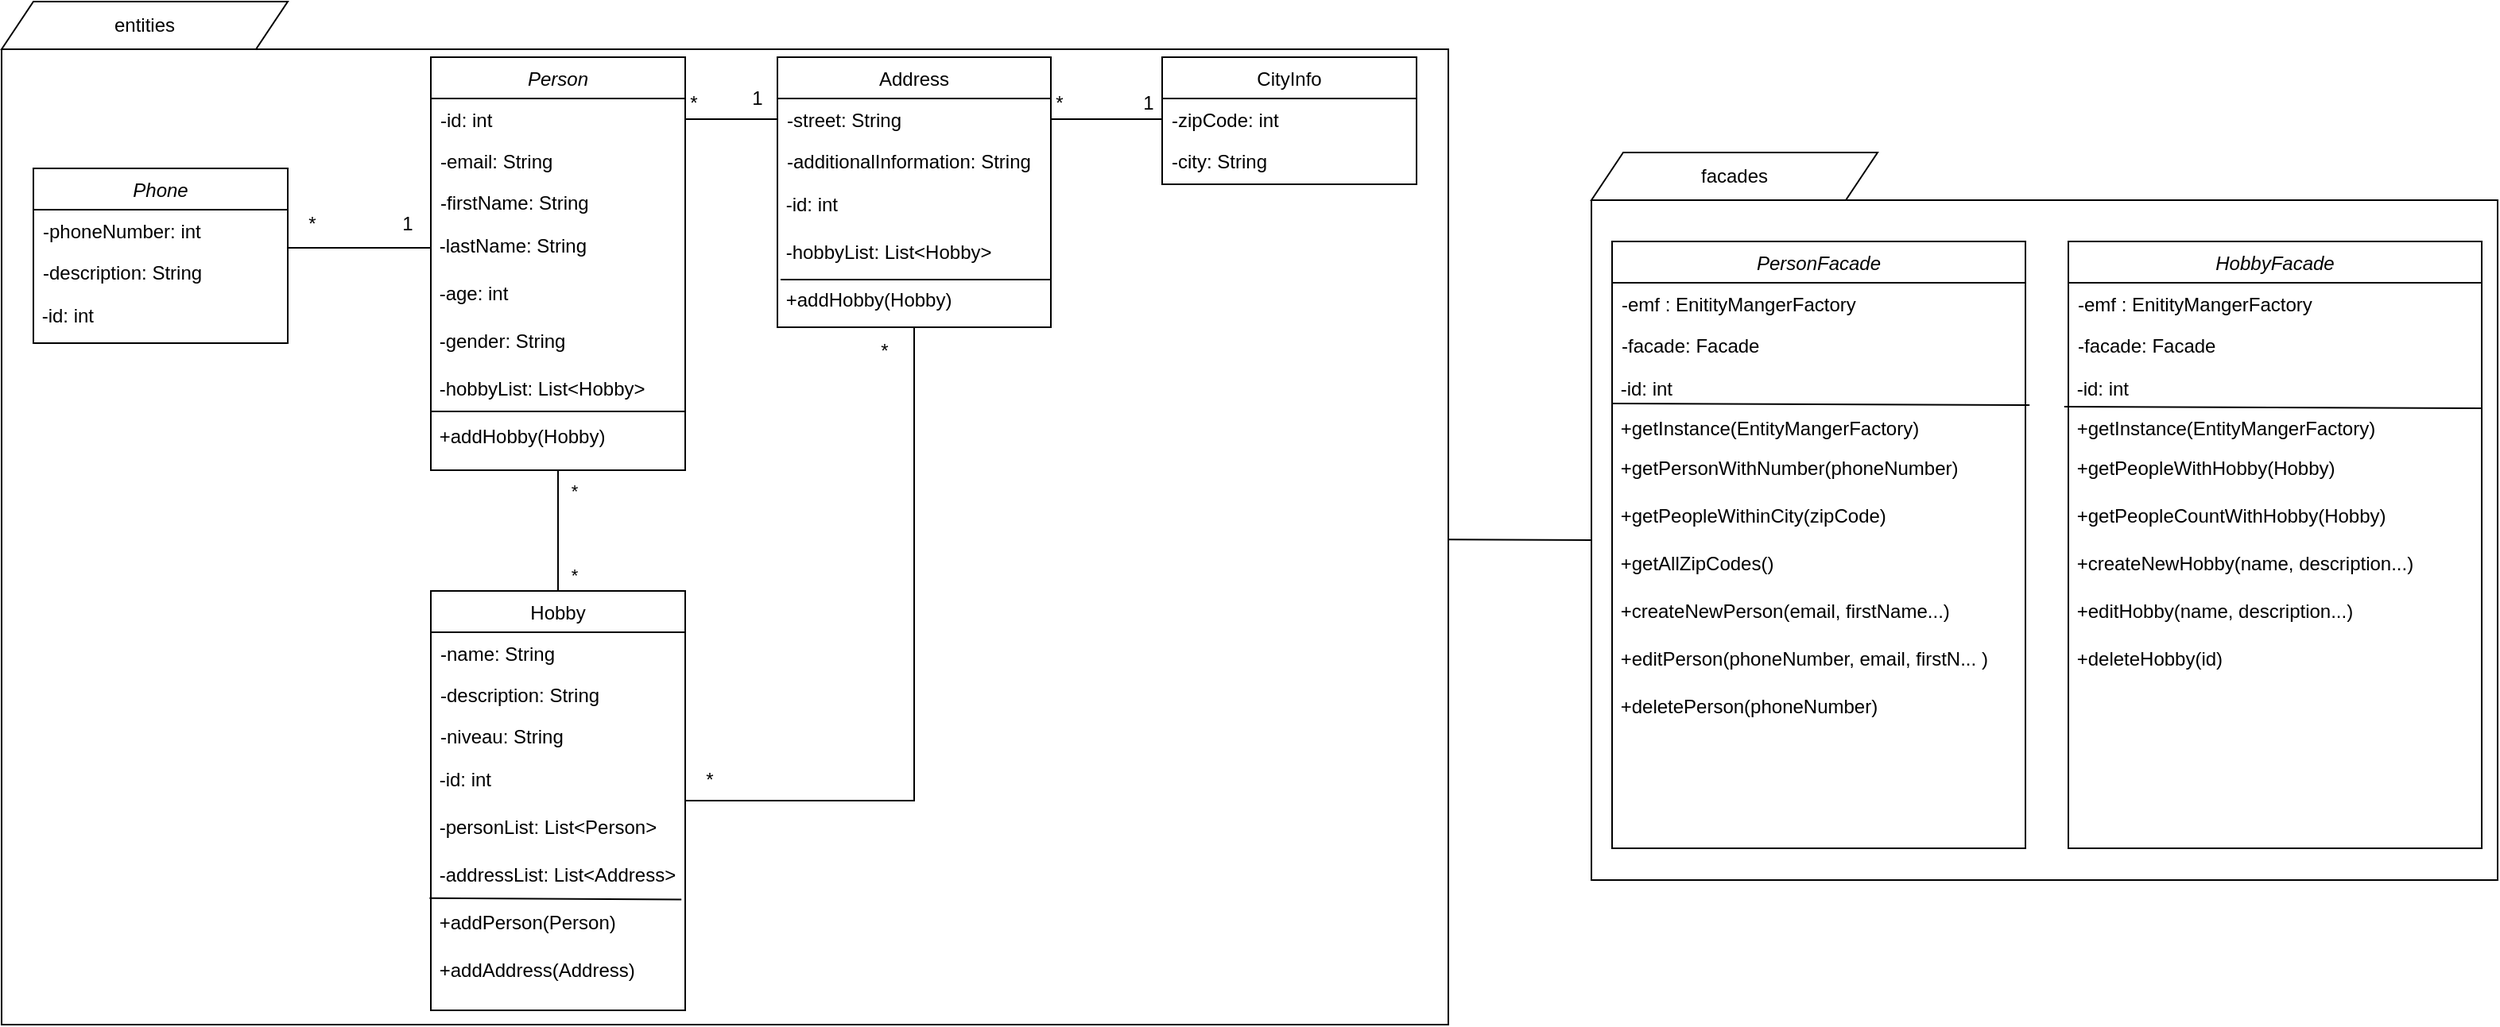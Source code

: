 <mxfile version="20.3.7" type="github">
  <diagram id="C5RBs43oDa-KdzZeNtuy" name="Page-1">
    <mxGraphModel dx="1038" dy="579" grid="1" gridSize="10" guides="1" tooltips="1" connect="1" arrows="1" fold="1" page="1" pageScale="1" pageWidth="827" pageHeight="1169" math="0" shadow="0">
      <root>
        <mxCell id="WIyWlLk6GJQsqaUBKTNV-0" />
        <mxCell id="WIyWlLk6GJQsqaUBKTNV-1" parent="WIyWlLk6GJQsqaUBKTNV-0" />
        <mxCell id="44" value="" style="rounded=0;whiteSpace=wrap;html=1;" parent="WIyWlLk6GJQsqaUBKTNV-1" vertex="1">
          <mxGeometry x="1020" y="210" width="570" height="428" as="geometry" />
        </mxCell>
        <mxCell id="45" value="facades" style="shape=parallelogram;perimeter=parallelogramPerimeter;whiteSpace=wrap;html=1;fixedSize=1;" parent="WIyWlLk6GJQsqaUBKTNV-1" vertex="1">
          <mxGeometry x="1020" y="180" width="180" height="30" as="geometry" />
        </mxCell>
        <mxCell id="8" value="" style="rounded=0;whiteSpace=wrap;html=1;" parent="WIyWlLk6GJQsqaUBKTNV-1" vertex="1">
          <mxGeometry x="20" y="115" width="910" height="614" as="geometry" />
        </mxCell>
        <mxCell id="zkfFHV4jXpPFQw0GAbJ--0" value="Person" style="swimlane;fontStyle=2;align=center;verticalAlign=top;childLayout=stackLayout;horizontal=1;startSize=26;horizontalStack=0;resizeParent=1;resizeLast=0;collapsible=1;marginBottom=0;rounded=0;shadow=0;strokeWidth=1;strokeColor=default;swimlaneLine=1;fixDash=0;" parent="WIyWlLk6GJQsqaUBKTNV-1" vertex="1">
          <mxGeometry x="290" y="120" width="160" height="260" as="geometry">
            <mxRectangle x="230" y="140" width="160" height="26" as="alternateBounds" />
          </mxGeometry>
        </mxCell>
        <mxCell id="zkfFHV4jXpPFQw0GAbJ--1" value="-id: int" style="text;align=left;verticalAlign=top;spacingLeft=4;spacingRight=4;overflow=hidden;rotatable=0;points=[[0,0.5],[1,0.5]];portConstraint=eastwest;" parent="zkfFHV4jXpPFQw0GAbJ--0" vertex="1">
          <mxGeometry y="26" width="160" height="26" as="geometry" />
        </mxCell>
        <mxCell id="zkfFHV4jXpPFQw0GAbJ--2" value="-email: String" style="text;align=left;verticalAlign=top;spacingLeft=4;spacingRight=4;overflow=hidden;rotatable=0;points=[[0,0.5],[1,0.5]];portConstraint=eastwest;rounded=0;shadow=0;html=0;" parent="zkfFHV4jXpPFQw0GAbJ--0" vertex="1">
          <mxGeometry y="52" width="160" height="26" as="geometry" />
        </mxCell>
        <mxCell id="zkfFHV4jXpPFQw0GAbJ--3" value="-firstName: String" style="text;align=left;verticalAlign=top;spacingLeft=4;spacingRight=4;overflow=hidden;rotatable=0;points=[[0,0.5],[1,0.5]];portConstraint=eastwest;rounded=0;shadow=0;html=0;" parent="zkfFHV4jXpPFQw0GAbJ--0" vertex="1">
          <mxGeometry y="78" width="160" height="26" as="geometry" />
        </mxCell>
        <mxCell id="62KvGm4_gtjgzo9ksJAl-0" value="&amp;nbsp;-lastName: String" style="text;html=1;align=left;verticalAlign=middle;resizable=0;points=[];autosize=1;strokeColor=none;fillColor=none;" parent="zkfFHV4jXpPFQw0GAbJ--0" vertex="1">
          <mxGeometry y="104" width="160" height="30" as="geometry" />
        </mxCell>
        <mxCell id="izl3EK1avpqYizuEz5Gp-2" value="&amp;nbsp;-age: int" style="text;html=1;align=left;verticalAlign=middle;resizable=0;points=[];autosize=1;strokeColor=none;fillColor=none;" parent="zkfFHV4jXpPFQw0GAbJ--0" vertex="1">
          <mxGeometry y="134" width="160" height="30" as="geometry" />
        </mxCell>
        <mxCell id="izl3EK1avpqYizuEz5Gp-3" value="&amp;nbsp;-gender: String" style="text;html=1;align=left;verticalAlign=middle;resizable=0;points=[];autosize=1;strokeColor=none;fillColor=none;" parent="zkfFHV4jXpPFQw0GAbJ--0" vertex="1">
          <mxGeometry y="164" width="160" height="30" as="geometry" />
        </mxCell>
        <mxCell id="izl3EK1avpqYizuEz5Gp-29" value="&amp;nbsp;-hobbyList: List&amp;lt;Hobby&amp;gt;" style="text;html=1;align=left;verticalAlign=middle;resizable=0;points=[];autosize=1;strokeColor=none;fillColor=none;" parent="zkfFHV4jXpPFQw0GAbJ--0" vertex="1">
          <mxGeometry y="194" width="160" height="30" as="geometry" />
        </mxCell>
        <mxCell id="izl3EK1avpqYizuEz5Gp-31" value="&amp;nbsp;+addHobby(Hobby)" style="text;html=1;align=left;verticalAlign=middle;resizable=0;points=[];autosize=1;strokeColor=none;fillColor=none;" parent="zkfFHV4jXpPFQw0GAbJ--0" vertex="1">
          <mxGeometry y="224" width="160" height="30" as="geometry" />
        </mxCell>
        <mxCell id="zkfFHV4jXpPFQw0GAbJ--17" value="Address" style="swimlane;fontStyle=0;align=center;verticalAlign=top;childLayout=stackLayout;horizontal=1;startSize=26;horizontalStack=0;resizeParent=1;resizeLast=0;collapsible=1;marginBottom=0;rounded=0;shadow=0;strokeWidth=1;" parent="WIyWlLk6GJQsqaUBKTNV-1" vertex="1">
          <mxGeometry x="508" y="120" width="172" height="170" as="geometry">
            <mxRectangle x="550" y="140" width="160" height="26" as="alternateBounds" />
          </mxGeometry>
        </mxCell>
        <mxCell id="zkfFHV4jXpPFQw0GAbJ--18" value="-street: String" style="text;align=left;verticalAlign=top;spacingLeft=4;spacingRight=4;overflow=hidden;rotatable=0;points=[[0,0.5],[1,0.5]];portConstraint=eastwest;" parent="zkfFHV4jXpPFQw0GAbJ--17" vertex="1">
          <mxGeometry y="26" width="172" height="26" as="geometry" />
        </mxCell>
        <mxCell id="zkfFHV4jXpPFQw0GAbJ--19" value="-additionalInformation: String" style="text;align=left;verticalAlign=top;spacingLeft=4;spacingRight=4;overflow=hidden;rotatable=0;points=[[0,0.5],[1,0.5]];portConstraint=eastwest;rounded=0;shadow=0;html=0;" parent="zkfFHV4jXpPFQw0GAbJ--17" vertex="1">
          <mxGeometry y="52" width="172" height="26" as="geometry" />
        </mxCell>
        <mxCell id="izl3EK1avpqYizuEz5Gp-33" value="&amp;nbsp;-id: int" style="text;html=1;align=left;verticalAlign=middle;resizable=0;points=[];autosize=1;strokeColor=none;fillColor=none;" parent="zkfFHV4jXpPFQw0GAbJ--17" vertex="1">
          <mxGeometry y="78" width="172" height="30" as="geometry" />
        </mxCell>
        <mxCell id="izl3EK1avpqYizuEz5Gp-52" value="&amp;nbsp;-hobbyList: List&amp;lt;Hobby&amp;gt;" style="text;html=1;align=left;verticalAlign=middle;resizable=0;points=[];autosize=1;strokeColor=none;fillColor=none;" parent="zkfFHV4jXpPFQw0GAbJ--17" vertex="1">
          <mxGeometry y="108" width="172" height="30" as="geometry" />
        </mxCell>
        <mxCell id="izl3EK1avpqYizuEz5Gp-54" value="&amp;nbsp;+addHobby(Hobby)" style="text;html=1;align=left;verticalAlign=middle;resizable=0;points=[];autosize=1;strokeColor=none;fillColor=none;" parent="zkfFHV4jXpPFQw0GAbJ--17" vertex="1">
          <mxGeometry y="138" width="172" height="30" as="geometry" />
        </mxCell>
        <mxCell id="62KvGm4_gtjgzo9ksJAl-3" value="Phone" style="swimlane;fontStyle=2;align=center;verticalAlign=top;childLayout=stackLayout;horizontal=1;startSize=26;horizontalStack=0;resizeParent=1;resizeLast=0;collapsible=1;marginBottom=0;rounded=0;shadow=0;strokeWidth=1;" parent="WIyWlLk6GJQsqaUBKTNV-1" vertex="1">
          <mxGeometry x="40" y="190" width="160" height="110" as="geometry">
            <mxRectangle x="230" y="140" width="160" height="26" as="alternateBounds" />
          </mxGeometry>
        </mxCell>
        <mxCell id="62KvGm4_gtjgzo9ksJAl-4" value="-phoneNumber: int" style="text;align=left;verticalAlign=top;spacingLeft=4;spacingRight=4;overflow=hidden;rotatable=0;points=[[0,0.5],[1,0.5]];portConstraint=eastwest;" parent="62KvGm4_gtjgzo9ksJAl-3" vertex="1">
          <mxGeometry y="26" width="160" height="26" as="geometry" />
        </mxCell>
        <mxCell id="62KvGm4_gtjgzo9ksJAl-5" value="-description: String" style="text;align=left;verticalAlign=top;spacingLeft=4;spacingRight=4;overflow=hidden;rotatable=0;points=[[0,0.5],[1,0.5]];portConstraint=eastwest;rounded=0;shadow=0;html=0;" parent="62KvGm4_gtjgzo9ksJAl-3" vertex="1">
          <mxGeometry y="52" width="160" height="26" as="geometry" />
        </mxCell>
        <mxCell id="izl3EK1avpqYizuEz5Gp-19" value="&amp;nbsp;-id: int" style="text;html=1;align=left;verticalAlign=middle;resizable=0;points=[];autosize=1;strokeColor=none;fillColor=none;" parent="62KvGm4_gtjgzo9ksJAl-3" vertex="1">
          <mxGeometry y="78" width="160" height="30" as="geometry" />
        </mxCell>
        <mxCell id="62KvGm4_gtjgzo9ksJAl-8" value="CityInfo" style="swimlane;fontStyle=0;align=center;verticalAlign=top;childLayout=stackLayout;horizontal=1;startSize=26;horizontalStack=0;resizeParent=1;resizeLast=0;collapsible=1;marginBottom=0;rounded=0;shadow=0;strokeWidth=1;" parent="WIyWlLk6GJQsqaUBKTNV-1" vertex="1">
          <mxGeometry x="750" y="120" width="160" height="80" as="geometry">
            <mxRectangle x="550" y="140" width="160" height="26" as="alternateBounds" />
          </mxGeometry>
        </mxCell>
        <mxCell id="62KvGm4_gtjgzo9ksJAl-9" value="-zipCode: int" style="text;align=left;verticalAlign=top;spacingLeft=4;spacingRight=4;overflow=hidden;rotatable=0;points=[[0,0.5],[1,0.5]];portConstraint=eastwest;" parent="62KvGm4_gtjgzo9ksJAl-8" vertex="1">
          <mxGeometry y="26" width="160" height="26" as="geometry" />
        </mxCell>
        <mxCell id="62KvGm4_gtjgzo9ksJAl-10" value="-city: String" style="text;align=left;verticalAlign=top;spacingLeft=4;spacingRight=4;overflow=hidden;rotatable=0;points=[[0,0.5],[1,0.5]];portConstraint=eastwest;rounded=0;shadow=0;html=0;" parent="62KvGm4_gtjgzo9ksJAl-8" vertex="1">
          <mxGeometry y="52" width="160" height="26" as="geometry" />
        </mxCell>
        <mxCell id="62KvGm4_gtjgzo9ksJAl-11" value="Hobby" style="swimlane;fontStyle=0;align=center;verticalAlign=top;childLayout=stackLayout;horizontal=1;startSize=26;horizontalStack=0;resizeParent=1;resizeLast=0;collapsible=1;marginBottom=0;rounded=0;shadow=0;strokeWidth=1;" parent="WIyWlLk6GJQsqaUBKTNV-1" vertex="1">
          <mxGeometry x="290" y="456" width="160" height="264" as="geometry">
            <mxRectangle x="550" y="140" width="160" height="26" as="alternateBounds" />
          </mxGeometry>
        </mxCell>
        <mxCell id="62KvGm4_gtjgzo9ksJAl-12" value="-name: String" style="text;align=left;verticalAlign=top;spacingLeft=4;spacingRight=4;overflow=hidden;rotatable=0;points=[[0,0.5],[1,0.5]];portConstraint=eastwest;" parent="62KvGm4_gtjgzo9ksJAl-11" vertex="1">
          <mxGeometry y="26" width="160" height="26" as="geometry" />
        </mxCell>
        <mxCell id="62KvGm4_gtjgzo9ksJAl-13" value="-description: String" style="text;align=left;verticalAlign=top;spacingLeft=4;spacingRight=4;overflow=hidden;rotatable=0;points=[[0,0.5],[1,0.5]];portConstraint=eastwest;rounded=0;shadow=0;html=0;" parent="62KvGm4_gtjgzo9ksJAl-11" vertex="1">
          <mxGeometry y="52" width="160" height="26" as="geometry" />
        </mxCell>
        <mxCell id="62KvGm4_gtjgzo9ksJAl-45" value="-niveau: String" style="text;align=left;verticalAlign=top;spacingLeft=4;spacingRight=4;overflow=hidden;rotatable=0;points=[[0,0.5],[1,0.5]];portConstraint=eastwest;rounded=0;shadow=0;html=0;" parent="62KvGm4_gtjgzo9ksJAl-11" vertex="1">
          <mxGeometry y="78" width="160" height="26" as="geometry" />
        </mxCell>
        <mxCell id="izl3EK1avpqYizuEz5Gp-17" value="&amp;nbsp;-id: int" style="text;html=1;align=left;verticalAlign=middle;resizable=0;points=[];autosize=1;strokeColor=none;fillColor=none;horizontal=1;" parent="62KvGm4_gtjgzo9ksJAl-11" vertex="1">
          <mxGeometry y="104" width="160" height="30" as="geometry" />
        </mxCell>
        <mxCell id="izl3EK1avpqYizuEz5Gp-25" value="&amp;nbsp;-personList: List&amp;lt;Person&amp;gt;" style="text;html=1;align=left;verticalAlign=middle;resizable=0;points=[];autosize=1;strokeColor=none;fillColor=none;" parent="62KvGm4_gtjgzo9ksJAl-11" vertex="1">
          <mxGeometry y="134" width="160" height="30" as="geometry" />
        </mxCell>
        <mxCell id="izl3EK1avpqYizuEz5Gp-49" value="&amp;nbsp;-addressList: List&amp;lt;Address&amp;gt;" style="text;html=1;align=left;verticalAlign=middle;resizable=0;points=[];autosize=1;strokeColor=none;fillColor=none;" parent="62KvGm4_gtjgzo9ksJAl-11" vertex="1">
          <mxGeometry y="164" width="160" height="30" as="geometry" />
        </mxCell>
        <mxCell id="izl3EK1avpqYizuEz5Gp-48" value="&amp;nbsp;+addPerson(Person)" style="text;html=1;align=left;verticalAlign=middle;resizable=0;points=[];autosize=1;strokeColor=none;fillColor=none;" parent="62KvGm4_gtjgzo9ksJAl-11" vertex="1">
          <mxGeometry y="194" width="160" height="30" as="geometry" />
        </mxCell>
        <mxCell id="izl3EK1avpqYizuEz5Gp-51" value="&amp;nbsp;+addAddress(Address)" style="text;html=1;align=left;verticalAlign=middle;resizable=0;points=[];autosize=1;strokeColor=none;fillColor=none;" parent="62KvGm4_gtjgzo9ksJAl-11" vertex="1">
          <mxGeometry y="224" width="160" height="30" as="geometry" />
        </mxCell>
        <mxCell id="izl3EK1avpqYizuEz5Gp-50" value="" style="endArrow=none;html=1;rounded=0;exitX=-0.005;exitY=-0.02;exitDx=0;exitDy=0;exitPerimeter=0;entryX=0.985;entryY=0.007;entryDx=0;entryDy=0;entryPerimeter=0;" parent="62KvGm4_gtjgzo9ksJAl-11" source="izl3EK1avpqYizuEz5Gp-48" target="izl3EK1avpqYizuEz5Gp-48" edge="1">
          <mxGeometry width="50" height="50" relative="1" as="geometry">
            <mxPoint x="50" y="214" as="sourcePoint" />
            <mxPoint x="160" y="194" as="targetPoint" />
          </mxGeometry>
        </mxCell>
        <mxCell id="62KvGm4_gtjgzo9ksJAl-14" value="" style="endArrow=none;html=1;rounded=0;entryX=0;entryY=0.5;entryDx=0;entryDy=0;exitX=1;exitY=0.5;exitDx=0;exitDy=0;" parent="WIyWlLk6GJQsqaUBKTNV-1" source="zkfFHV4jXpPFQw0GAbJ--1" target="zkfFHV4jXpPFQw0GAbJ--18" edge="1">
          <mxGeometry width="50" height="50" relative="1" as="geometry">
            <mxPoint x="390" y="320" as="sourcePoint" />
            <mxPoint x="440" y="270" as="targetPoint" />
          </mxGeometry>
        </mxCell>
        <mxCell id="62KvGm4_gtjgzo9ksJAl-20" value="" style="endArrow=none;html=1;rounded=0;entryX=0;entryY=0.5;entryDx=0;entryDy=0;exitX=1;exitY=0.5;exitDx=0;exitDy=0;" parent="WIyWlLk6GJQsqaUBKTNV-1" source="zkfFHV4jXpPFQw0GAbJ--18" target="62KvGm4_gtjgzo9ksJAl-9" edge="1">
          <mxGeometry width="50" height="50" relative="1" as="geometry">
            <mxPoint x="520" y="350" as="sourcePoint" />
            <mxPoint x="570" y="300" as="targetPoint" />
            <Array as="points">
              <mxPoint x="690" y="159" />
            </Array>
          </mxGeometry>
        </mxCell>
        <mxCell id="62KvGm4_gtjgzo9ksJAl-21" value="*" style="endArrow=none;html=1;rounded=0;exitX=0.5;exitY=0;exitDx=0;exitDy=0;entryX=0.5;entryY=1;entryDx=0;entryDy=0;" parent="WIyWlLk6GJQsqaUBKTNV-1" source="62KvGm4_gtjgzo9ksJAl-11" target="zkfFHV4jXpPFQw0GAbJ--0" edge="1">
          <mxGeometry x="-0.722" y="-10" width="50" height="50" relative="1" as="geometry">
            <mxPoint x="390" y="320" as="sourcePoint" />
            <mxPoint x="370" y="270" as="targetPoint" />
            <mxPoint as="offset" />
          </mxGeometry>
        </mxCell>
        <mxCell id="62KvGm4_gtjgzo9ksJAl-22" value="*" style="edgeLabel;html=1;align=center;verticalAlign=middle;resizable=0;points=[];" parent="62KvGm4_gtjgzo9ksJAl-21" vertex="1" connectable="0">
          <mxGeometry x="0.372" y="1" relative="1" as="geometry">
            <mxPoint x="11" y="-11" as="offset" />
          </mxGeometry>
        </mxCell>
        <mxCell id="62KvGm4_gtjgzo9ksJAl-24" value="" style="endArrow=none;html=1;rounded=0;" parent="WIyWlLk6GJQsqaUBKTNV-1" edge="1">
          <mxGeometry width="50" height="50" relative="1" as="geometry">
            <mxPoint x="290" y="240" as="sourcePoint" />
            <mxPoint x="200" y="240" as="targetPoint" />
            <Array as="points">
              <mxPoint x="240" y="240" />
            </Array>
          </mxGeometry>
        </mxCell>
        <mxCell id="62KvGm4_gtjgzo9ksJAl-25" value="*" style="text;html=1;align=center;verticalAlign=middle;resizable=0;points=[];autosize=1;strokeColor=none;fillColor=none;" parent="WIyWlLk6GJQsqaUBKTNV-1" vertex="1">
          <mxGeometry x="200" y="210" width="30" height="30" as="geometry" />
        </mxCell>
        <mxCell id="62KvGm4_gtjgzo9ksJAl-26" value="1" style="text;html=1;align=center;verticalAlign=middle;resizable=0;points=[];autosize=1;strokeColor=none;fillColor=none;" parent="WIyWlLk6GJQsqaUBKTNV-1" vertex="1">
          <mxGeometry x="260" y="210" width="30" height="30" as="geometry" />
        </mxCell>
        <mxCell id="62KvGm4_gtjgzo9ksJAl-27" value="1" style="text;html=1;align=center;verticalAlign=middle;resizable=0;points=[];autosize=1;strokeColor=none;fillColor=none;" parent="WIyWlLk6GJQsqaUBKTNV-1" vertex="1">
          <mxGeometry x="480" y="131" width="30" height="30" as="geometry" />
        </mxCell>
        <mxCell id="62KvGm4_gtjgzo9ksJAl-28" value="*" style="text;html=1;align=center;verticalAlign=middle;resizable=0;points=[];autosize=1;strokeColor=none;fillColor=none;" parent="WIyWlLk6GJQsqaUBKTNV-1" vertex="1">
          <mxGeometry x="440" y="134" width="30" height="30" as="geometry" />
        </mxCell>
        <mxCell id="62KvGm4_gtjgzo9ksJAl-29" value="1" style="text;html=1;align=center;verticalAlign=middle;resizable=0;points=[];autosize=1;strokeColor=none;fillColor=none;" parent="WIyWlLk6GJQsqaUBKTNV-1" vertex="1">
          <mxGeometry x="726" y="134" width="30" height="30" as="geometry" />
        </mxCell>
        <mxCell id="62KvGm4_gtjgzo9ksJAl-30" value="*" style="text;html=1;align=center;verticalAlign=middle;resizable=0;points=[];autosize=1;strokeColor=none;fillColor=none;" parent="WIyWlLk6GJQsqaUBKTNV-1" vertex="1">
          <mxGeometry x="670" y="134" width="30" height="30" as="geometry" />
        </mxCell>
        <mxCell id="62KvGm4_gtjgzo9ksJAl-35" value="" style="endArrow=none;html=1;rounded=0;" parent="WIyWlLk6GJQsqaUBKTNV-1" source="62KvGm4_gtjgzo9ksJAl-11" target="zkfFHV4jXpPFQw0GAbJ--17" edge="1">
          <mxGeometry width="50" height="50" relative="1" as="geometry">
            <mxPoint x="540" y="400" as="sourcePoint" />
            <mxPoint x="440" y="270" as="targetPoint" />
            <Array as="points">
              <mxPoint x="594" y="588" />
            </Array>
          </mxGeometry>
        </mxCell>
        <mxCell id="62KvGm4_gtjgzo9ksJAl-36" value="*" style="text;html=1;align=center;verticalAlign=middle;resizable=0;points=[];autosize=1;strokeColor=none;fillColor=none;" parent="WIyWlLk6GJQsqaUBKTNV-1" vertex="1">
          <mxGeometry x="560" y="290" width="30" height="30" as="geometry" />
        </mxCell>
        <mxCell id="izl3EK1avpqYizuEz5Gp-22" value="*" style="text;html=1;align=center;verticalAlign=middle;resizable=0;points=[];autosize=1;strokeColor=none;fillColor=none;" parent="WIyWlLk6GJQsqaUBKTNV-1" vertex="1">
          <mxGeometry x="450" y="560" width="30" height="30" as="geometry" />
        </mxCell>
        <mxCell id="izl3EK1avpqYizuEz5Gp-30" value="" style="endArrow=none;html=1;rounded=0;" parent="WIyWlLk6GJQsqaUBKTNV-1" edge="1">
          <mxGeometry width="50" height="50" relative="1" as="geometry">
            <mxPoint x="290" y="343" as="sourcePoint" />
            <mxPoint x="450" y="343" as="targetPoint" />
          </mxGeometry>
        </mxCell>
        <mxCell id="izl3EK1avpqYizuEz5Gp-55" value="" style="endArrow=none;html=1;rounded=0;" parent="WIyWlLk6GJQsqaUBKTNV-1" edge="1">
          <mxGeometry width="50" height="50" relative="1" as="geometry">
            <mxPoint x="510" y="260" as="sourcePoint" />
            <mxPoint x="680" y="260" as="targetPoint" />
          </mxGeometry>
        </mxCell>
        <mxCell id="0" value="PersonFacade" style="swimlane;fontStyle=2;align=center;verticalAlign=top;childLayout=stackLayout;horizontal=1;startSize=26;horizontalStack=0;resizeParent=1;resizeLast=0;collapsible=1;marginBottom=0;rounded=0;shadow=0;strokeWidth=1;" parent="WIyWlLk6GJQsqaUBKTNV-1" vertex="1">
          <mxGeometry x="1033" y="236" width="260" height="382" as="geometry">
            <mxRectangle x="230" y="140" width="160" height="26" as="alternateBounds" />
          </mxGeometry>
        </mxCell>
        <mxCell id="1" value="-emf : EnitityMangerFactory" style="text;align=left;verticalAlign=top;spacingLeft=4;spacingRight=4;overflow=hidden;rotatable=0;points=[[0,0.5],[1,0.5]];portConstraint=eastwest;" parent="0" vertex="1">
          <mxGeometry y="26" width="260" height="26" as="geometry" />
        </mxCell>
        <mxCell id="2" value="-facade: Facade" style="text;align=left;verticalAlign=top;spacingLeft=4;spacingRight=4;overflow=hidden;rotatable=0;points=[[0,0.5],[1,0.5]];portConstraint=eastwest;rounded=0;shadow=0;html=0;" parent="0" vertex="1">
          <mxGeometry y="52" width="260" height="26" as="geometry" />
        </mxCell>
        <mxCell id="3" value="&amp;nbsp;-id: int" style="text;html=1;align=left;verticalAlign=middle;resizable=0;points=[];autosize=1;strokeColor=none;fillColor=none;" parent="0" vertex="1">
          <mxGeometry y="78" width="260" height="30" as="geometry" />
        </mxCell>
        <mxCell id="10" value="&amp;nbsp;+getInstance(EntityMangerFactory)" style="text;html=1;align=left;verticalAlign=middle;resizable=0;points=[];autosize=1;strokeColor=none;fillColor=none;" parent="0" vertex="1">
          <mxGeometry y="108" width="260" height="20" as="geometry" />
        </mxCell>
        <mxCell id="4NJ3RrKcR3V17u1D3HK_-46" value="&amp;nbsp;+getPersonWithNumber(phoneNumber)" style="text;html=1;align=left;verticalAlign=middle;resizable=0;points=[];autosize=1;strokeColor=none;fillColor=none;" parent="0" vertex="1">
          <mxGeometry y="128" width="260" height="30" as="geometry" />
        </mxCell>
        <mxCell id="4NJ3RrKcR3V17u1D3HK_-48" value="&amp;nbsp;+getPeopleWithinCity(zipCode)" style="text;html=1;align=left;verticalAlign=middle;resizable=0;points=[];autosize=1;strokeColor=none;fillColor=none;" parent="0" vertex="1">
          <mxGeometry y="158" width="260" height="30" as="geometry" />
        </mxCell>
        <mxCell id="4NJ3RrKcR3V17u1D3HK_-50" value="&amp;nbsp;+getAllZipCodes()" style="text;html=1;align=left;verticalAlign=middle;resizable=0;points=[];autosize=1;strokeColor=none;fillColor=none;" parent="0" vertex="1">
          <mxGeometry y="188" width="260" height="30" as="geometry" />
        </mxCell>
        <mxCell id="4NJ3RrKcR3V17u1D3HK_-51" value="&amp;nbsp;+createNewPerson(email, firstName...)" style="text;html=1;align=left;verticalAlign=middle;resizable=0;points=[];autosize=1;strokeColor=none;fillColor=none;" parent="0" vertex="1">
          <mxGeometry y="218" width="260" height="30" as="geometry" />
        </mxCell>
        <mxCell id="4NJ3RrKcR3V17u1D3HK_-52" value="&amp;nbsp;+editPerson(phoneNumber, email, firstN... )" style="text;html=1;align=left;verticalAlign=middle;resizable=0;points=[];autosize=1;strokeColor=none;fillColor=none;" parent="0" vertex="1">
          <mxGeometry y="248" width="260" height="30" as="geometry" />
        </mxCell>
        <mxCell id="4NJ3RrKcR3V17u1D3HK_-53" value="&amp;nbsp;+deletePerson(phoneNumber)" style="text;html=1;align=left;verticalAlign=middle;resizable=0;points=[];autosize=1;strokeColor=none;fillColor=none;" parent="0" vertex="1">
          <mxGeometry y="278" width="260" height="30" as="geometry" />
        </mxCell>
        <mxCell id="9" value="entities" style="shape=parallelogram;perimeter=parallelogramPerimeter;whiteSpace=wrap;html=1;fixedSize=1;" parent="WIyWlLk6GJQsqaUBKTNV-1" vertex="1">
          <mxGeometry x="20" y="85" width="180" height="30" as="geometry" />
        </mxCell>
        <mxCell id="11" value="" style="endArrow=none;html=1;rounded=0;entryX=0;entryY=0.5;entryDx=0;entryDy=0;" parent="WIyWlLk6GJQsqaUBKTNV-1" source="8" target="44" edge="1">
          <mxGeometry width="50" height="50" relative="1" as="geometry">
            <mxPoint x="900" y="450" as="sourcePoint" />
            <mxPoint x="950" y="400" as="targetPoint" />
          </mxGeometry>
        </mxCell>
        <mxCell id="wwkEjGlJKHnRaBvQKzNF-61" value="HobbyFacade" style="swimlane;fontStyle=2;align=center;verticalAlign=top;childLayout=stackLayout;horizontal=1;startSize=26;horizontalStack=0;resizeParent=1;resizeLast=0;collapsible=1;marginBottom=0;rounded=0;shadow=0;strokeWidth=1;" vertex="1" parent="WIyWlLk6GJQsqaUBKTNV-1">
          <mxGeometry x="1320" y="236" width="260" height="382" as="geometry">
            <mxRectangle x="230" y="140" width="160" height="26" as="alternateBounds" />
          </mxGeometry>
        </mxCell>
        <mxCell id="wwkEjGlJKHnRaBvQKzNF-62" value="-emf : EnitityMangerFactory" style="text;align=left;verticalAlign=top;spacingLeft=4;spacingRight=4;overflow=hidden;rotatable=0;points=[[0,0.5],[1,0.5]];portConstraint=eastwest;" vertex="1" parent="wwkEjGlJKHnRaBvQKzNF-61">
          <mxGeometry y="26" width="260" height="26" as="geometry" />
        </mxCell>
        <mxCell id="wwkEjGlJKHnRaBvQKzNF-63" value="-facade: Facade" style="text;align=left;verticalAlign=top;spacingLeft=4;spacingRight=4;overflow=hidden;rotatable=0;points=[[0,0.5],[1,0.5]];portConstraint=eastwest;rounded=0;shadow=0;html=0;" vertex="1" parent="wwkEjGlJKHnRaBvQKzNF-61">
          <mxGeometry y="52" width="260" height="26" as="geometry" />
        </mxCell>
        <mxCell id="wwkEjGlJKHnRaBvQKzNF-64" value="&amp;nbsp;-id: int" style="text;html=1;align=left;verticalAlign=middle;resizable=0;points=[];autosize=1;strokeColor=none;fillColor=none;" vertex="1" parent="wwkEjGlJKHnRaBvQKzNF-61">
          <mxGeometry y="78" width="260" height="30" as="geometry" />
        </mxCell>
        <mxCell id="wwkEjGlJKHnRaBvQKzNF-74" value="" style="endArrow=none;html=1;rounded=0;entryX=1.01;entryY=-0.25;entryDx=0;entryDy=0;entryPerimeter=0;" edge="1" parent="wwkEjGlJKHnRaBvQKzNF-61">
          <mxGeometry width="50" height="50" relative="1" as="geometry">
            <mxPoint x="-2.6" y="104" as="sourcePoint" />
            <mxPoint x="260" y="105" as="targetPoint" />
          </mxGeometry>
        </mxCell>
        <mxCell id="wwkEjGlJKHnRaBvQKzNF-65" value="&amp;nbsp;+getInstance(EntityMangerFactory)" style="text;html=1;align=left;verticalAlign=middle;resizable=0;points=[];autosize=1;strokeColor=none;fillColor=none;" vertex="1" parent="wwkEjGlJKHnRaBvQKzNF-61">
          <mxGeometry y="108" width="260" height="20" as="geometry" />
        </mxCell>
        <mxCell id="wwkEjGlJKHnRaBvQKzNF-67" value="&amp;nbsp;+getPeopleWithHobby(Hobby)" style="text;html=1;align=left;verticalAlign=middle;resizable=0;points=[];autosize=1;strokeColor=none;fillColor=none;" vertex="1" parent="wwkEjGlJKHnRaBvQKzNF-61">
          <mxGeometry y="128" width="260" height="30" as="geometry" />
        </mxCell>
        <mxCell id="wwkEjGlJKHnRaBvQKzNF-69" value="&amp;nbsp;+getPeopleCountWithHobby(Hobby)" style="text;html=1;align=left;verticalAlign=middle;resizable=0;points=[];autosize=1;strokeColor=none;fillColor=none;" vertex="1" parent="wwkEjGlJKHnRaBvQKzNF-61">
          <mxGeometry y="158" width="260" height="30" as="geometry" />
        </mxCell>
        <mxCell id="wwkEjGlJKHnRaBvQKzNF-76" value="&amp;nbsp;+createNewHobby(name, description...)" style="text;html=1;align=left;verticalAlign=middle;resizable=0;points=[];autosize=1;strokeColor=none;fillColor=none;" vertex="1" parent="wwkEjGlJKHnRaBvQKzNF-61">
          <mxGeometry y="188" width="260" height="30" as="geometry" />
        </mxCell>
        <mxCell id="wwkEjGlJKHnRaBvQKzNF-77" value="&amp;nbsp;+editHobby(name, description...)" style="text;html=1;align=left;verticalAlign=middle;resizable=0;points=[];autosize=1;strokeColor=none;fillColor=none;" vertex="1" parent="wwkEjGlJKHnRaBvQKzNF-61">
          <mxGeometry y="218" width="260" height="30" as="geometry" />
        </mxCell>
        <mxCell id="wwkEjGlJKHnRaBvQKzNF-78" value="&amp;nbsp;+deleteHobby(id)" style="text;html=1;align=left;verticalAlign=middle;resizable=0;points=[];autosize=1;strokeColor=none;fillColor=none;" vertex="1" parent="wwkEjGlJKHnRaBvQKzNF-61">
          <mxGeometry y="248" width="260" height="30" as="geometry" />
        </mxCell>
        <mxCell id="4NJ3RrKcR3V17u1D3HK_-45" value="" style="endArrow=none;html=1;rounded=0;entryX=1.01;entryY=-0.25;entryDx=0;entryDy=0;entryPerimeter=0;" parent="WIyWlLk6GJQsqaUBKTNV-1" edge="1" target="10">
          <mxGeometry width="50" height="50" relative="1" as="geometry">
            <mxPoint x="1033" y="338" as="sourcePoint" />
            <mxPoint x="1243" y="338" as="targetPoint" />
          </mxGeometry>
        </mxCell>
      </root>
    </mxGraphModel>
  </diagram>
</mxfile>
